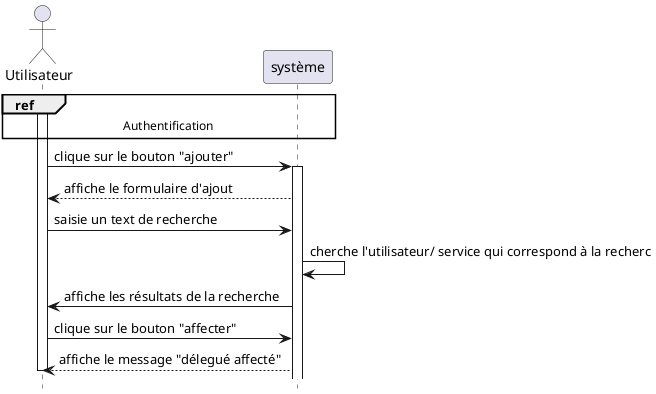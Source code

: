 @startuml recherche_affectation_delegation

hide footbox


actor "Utilisateur" as user
participant "système" as system
ref over user, system : Authentification

activate user
user -> system : clique sur le bouton "ajouter"
activate system
system --> user : affiche le formulaire d'ajout 
user -> system : saisie un text de recherche 
system -> system : cherche l'utilisateur/ service qui correspond à la recherc
system -> user : affiche les résultats de la recherche
user -> system : clique sur le bouton "affecter"
system --> user : affiche le message "délegué affecté"

deactivate user

